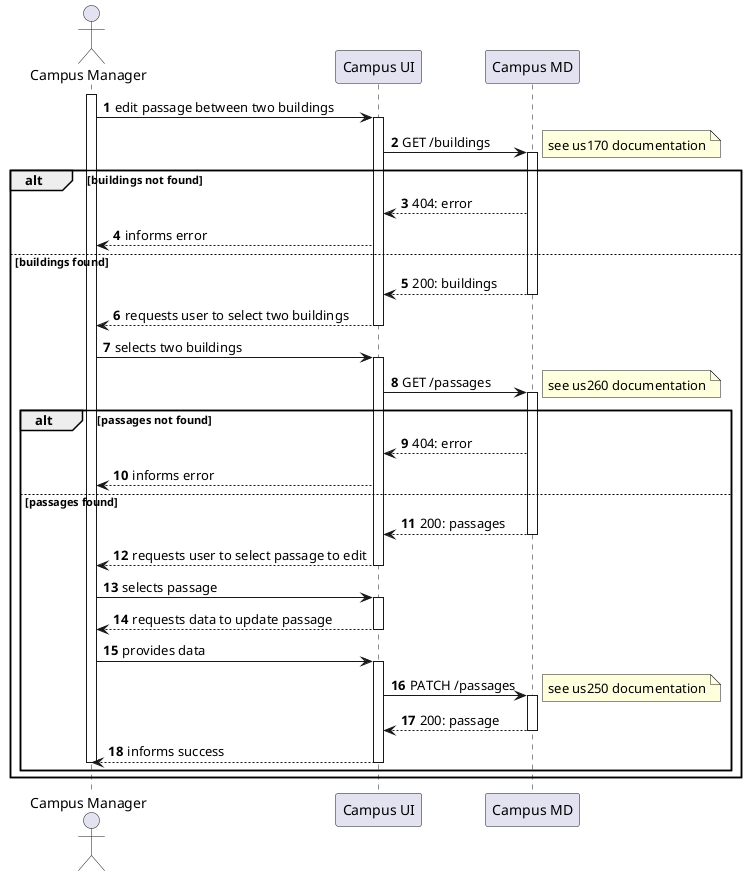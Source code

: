 @startuml
autonumber

actor "Campus Manager" as usr

participant "Campus UI" as ui
participant "Campus MD" as md

activate usr
    usr -> ui : edit passage between two buildings
    activate ui
        ui -> md : GET /buildings
        note right: see us170 documentation
        activate md
alt buildings not found
            md --> ui : 404: error
            ui --> usr : informs error
else buildings found
            md --> ui : 200: buildings
            deactivate md
        ui --> usr : requests user to select two buildings
    deactivate ui

    usr -> ui : selects two buildings
    activate ui
        ui -> md : GET /passages
        note right: see us260 documentation
        activate md
alt passages not found 
            md --> ui : 404: error
            ui --> usr : informs error
else passages found
            md --> ui : 200: passages
            deactivate md
        ui --> usr : requests user to select passage to edit
    deactivate ui

    usr -> ui : selects passage
    activate ui
        ui --> usr : requests data to update passage
    deactivate ui

    usr -> ui : provides data
    activate ui
        ui -> md : PATCH /passages
        note right : see us250 documentation
        activate md
            md --> ui : 200: passage
        deactivate md
        ui --> usr : informs success
    deactivate ui
deactivate usr
end
end

@enduml
